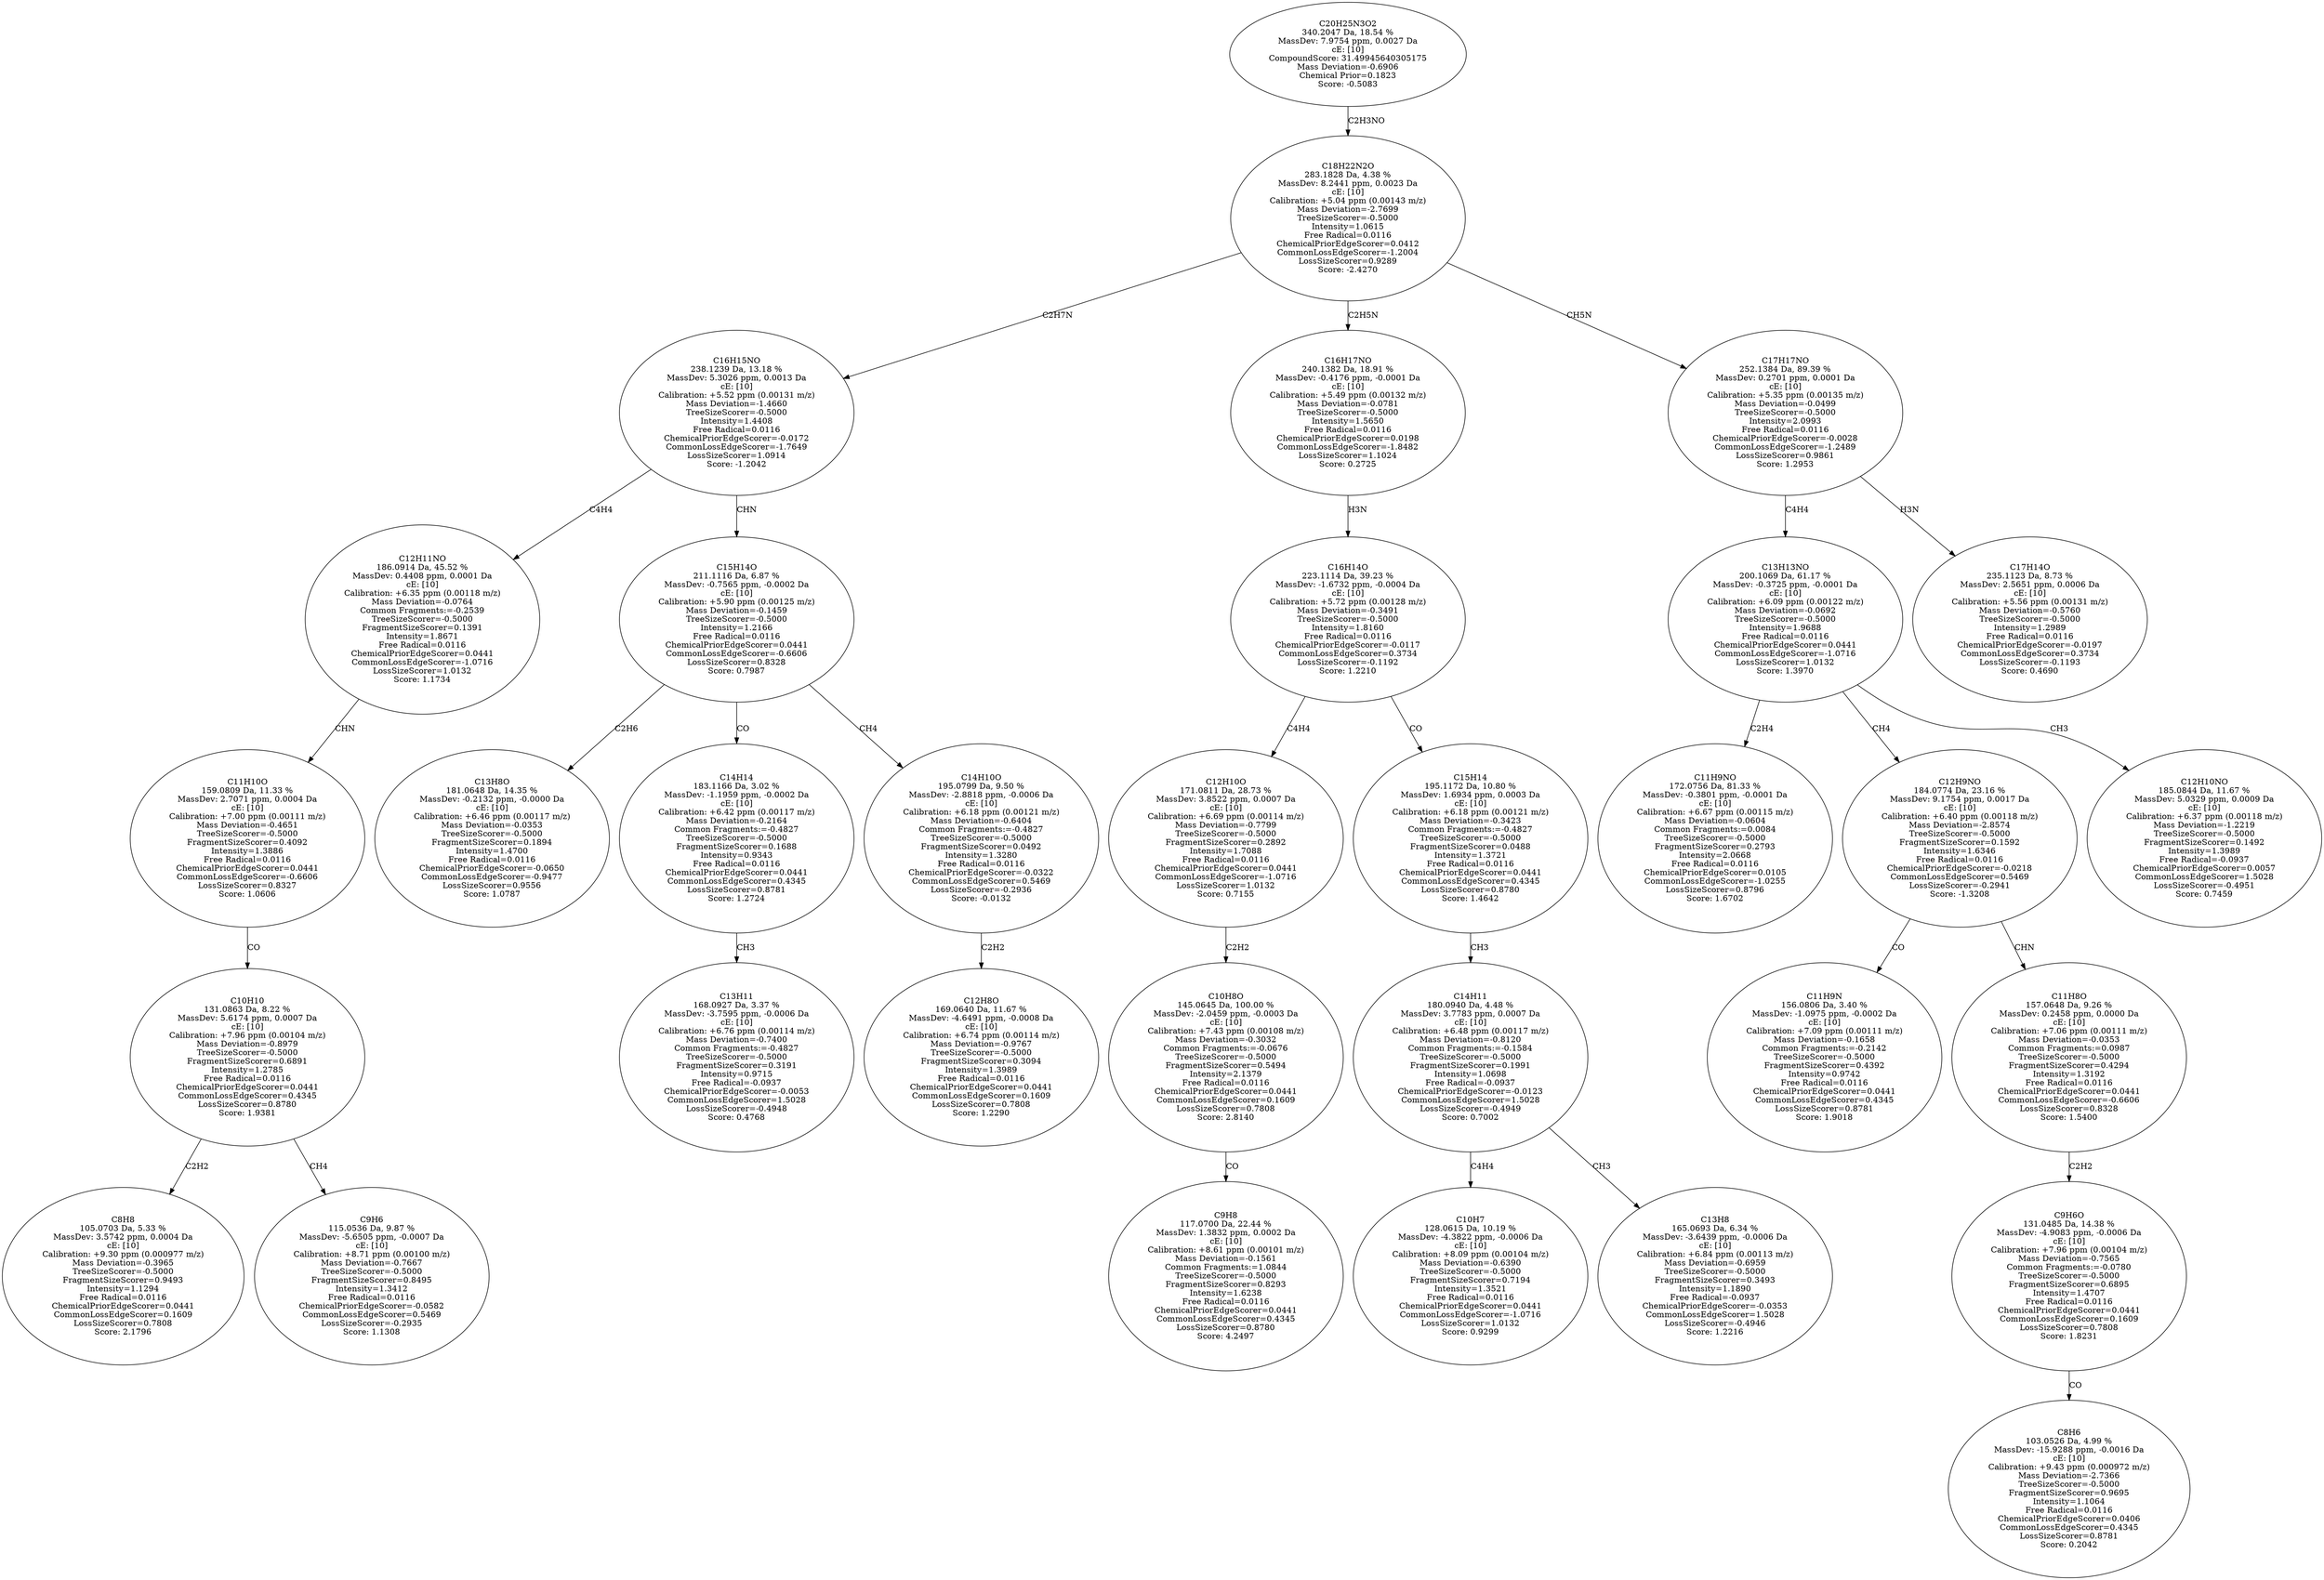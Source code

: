strict digraph {
v1 [label="C8H8\n105.0703 Da, 5.33 %\nMassDev: 3.5742 ppm, 0.0004 Da\ncE: [10]\nCalibration: +9.30 ppm (0.000977 m/z)\nMass Deviation=-0.3965\nTreeSizeScorer=-0.5000\nFragmentSizeScorer=0.9493\nIntensity=1.1294\nFree Radical=0.0116\nChemicalPriorEdgeScorer=0.0441\nCommonLossEdgeScorer=0.1609\nLossSizeScorer=0.7808\nScore: 2.1796"];
v2 [label="C9H6\n115.0536 Da, 9.87 %\nMassDev: -5.6505 ppm, -0.0007 Da\ncE: [10]\nCalibration: +8.71 ppm (0.00100 m/z)\nMass Deviation=-0.7667\nTreeSizeScorer=-0.5000\nFragmentSizeScorer=0.8495\nIntensity=1.3412\nFree Radical=0.0116\nChemicalPriorEdgeScorer=-0.0582\nCommonLossEdgeScorer=0.5469\nLossSizeScorer=-0.2935\nScore: 1.1308"];
v3 [label="C10H10\n131.0863 Da, 8.22 %\nMassDev: 5.6174 ppm, 0.0007 Da\ncE: [10]\nCalibration: +7.96 ppm (0.00104 m/z)\nMass Deviation=-0.8979\nTreeSizeScorer=-0.5000\nFragmentSizeScorer=0.6891\nIntensity=1.2785\nFree Radical=0.0116\nChemicalPriorEdgeScorer=0.0441\nCommonLossEdgeScorer=0.4345\nLossSizeScorer=0.8780\nScore: 1.9381"];
v4 [label="C11H10O\n159.0809 Da, 11.33 %\nMassDev: 2.7071 ppm, 0.0004 Da\ncE: [10]\nCalibration: +7.00 ppm (0.00111 m/z)\nMass Deviation=-0.4651\nTreeSizeScorer=-0.5000\nFragmentSizeScorer=0.4092\nIntensity=1.3886\nFree Radical=0.0116\nChemicalPriorEdgeScorer=0.0441\nCommonLossEdgeScorer=-0.6606\nLossSizeScorer=0.8327\nScore: 1.0606"];
v5 [label="C12H11NO\n186.0914 Da, 45.52 %\nMassDev: 0.4408 ppm, 0.0001 Da\ncE: [10]\nCalibration: +6.35 ppm (0.00118 m/z)\nMass Deviation=-0.0764\nCommon Fragments:=-0.2539\nTreeSizeScorer=-0.5000\nFragmentSizeScorer=0.1391\nIntensity=1.8671\nFree Radical=0.0116\nChemicalPriorEdgeScorer=0.0441\nCommonLossEdgeScorer=-1.0716\nLossSizeScorer=1.0132\nScore: 1.1734"];
v6 [label="C13H8O\n181.0648 Da, 14.35 %\nMassDev: -0.2132 ppm, -0.0000 Da\ncE: [10]\nCalibration: +6.46 ppm (0.00117 m/z)\nMass Deviation=-0.0353\nTreeSizeScorer=-0.5000\nFragmentSizeScorer=0.1894\nIntensity=1.4700\nFree Radical=0.0116\nChemicalPriorEdgeScorer=-0.0650\nCommonLossEdgeScorer=-0.9477\nLossSizeScorer=0.9556\nScore: 1.0787"];
v7 [label="C13H11\n168.0927 Da, 3.37 %\nMassDev: -3.7595 ppm, -0.0006 Da\ncE: [10]\nCalibration: +6.76 ppm (0.00114 m/z)\nMass Deviation=-0.7400\nCommon Fragments:=-0.4827\nTreeSizeScorer=-0.5000\nFragmentSizeScorer=0.3191\nIntensity=0.9715\nFree Radical=-0.0937\nChemicalPriorEdgeScorer=-0.0053\nCommonLossEdgeScorer=1.5028\nLossSizeScorer=-0.4948\nScore: 0.4768"];
v8 [label="C14H14\n183.1166 Da, 3.02 %\nMassDev: -1.1959 ppm, -0.0002 Da\ncE: [10]\nCalibration: +6.42 ppm (0.00117 m/z)\nMass Deviation=-0.2164\nCommon Fragments:=-0.4827\nTreeSizeScorer=-0.5000\nFragmentSizeScorer=0.1688\nIntensity=0.9343\nFree Radical=0.0116\nChemicalPriorEdgeScorer=0.0441\nCommonLossEdgeScorer=0.4345\nLossSizeScorer=0.8781\nScore: 1.2724"];
v9 [label="C12H8O\n169.0640 Da, 11.67 %\nMassDev: -4.6491 ppm, -0.0008 Da\ncE: [10]\nCalibration: +6.74 ppm (0.00114 m/z)\nMass Deviation=-0.9767\nTreeSizeScorer=-0.5000\nFragmentSizeScorer=0.3094\nIntensity=1.3989\nFree Radical=0.0116\nChemicalPriorEdgeScorer=0.0441\nCommonLossEdgeScorer=0.1609\nLossSizeScorer=0.7808\nScore: 1.2290"];
v10 [label="C14H10O\n195.0799 Da, 9.50 %\nMassDev: -2.8818 ppm, -0.0006 Da\ncE: [10]\nCalibration: +6.18 ppm (0.00121 m/z)\nMass Deviation=-0.6404\nCommon Fragments:=-0.4827\nTreeSizeScorer=-0.5000\nFragmentSizeScorer=0.0492\nIntensity=1.3280\nFree Radical=0.0116\nChemicalPriorEdgeScorer=-0.0322\nCommonLossEdgeScorer=0.5469\nLossSizeScorer=-0.2936\nScore: -0.0132"];
v11 [label="C15H14O\n211.1116 Da, 6.87 %\nMassDev: -0.7565 ppm, -0.0002 Da\ncE: [10]\nCalibration: +5.90 ppm (0.00125 m/z)\nMass Deviation=-0.1459\nTreeSizeScorer=-0.5000\nIntensity=1.2166\nFree Radical=0.0116\nChemicalPriorEdgeScorer=0.0441\nCommonLossEdgeScorer=-0.6606\nLossSizeScorer=0.8328\nScore: 0.7987"];
v12 [label="C16H15NO\n238.1239 Da, 13.18 %\nMassDev: 5.3026 ppm, 0.0013 Da\ncE: [10]\nCalibration: +5.52 ppm (0.00131 m/z)\nMass Deviation=-1.4660\nTreeSizeScorer=-0.5000\nIntensity=1.4408\nFree Radical=0.0116\nChemicalPriorEdgeScorer=-0.0172\nCommonLossEdgeScorer=-1.7649\nLossSizeScorer=1.0914\nScore: -1.2042"];
v13 [label="C9H8\n117.0700 Da, 22.44 %\nMassDev: 1.3832 ppm, 0.0002 Da\ncE: [10]\nCalibration: +8.61 ppm (0.00101 m/z)\nMass Deviation=-0.1561\nCommon Fragments:=1.0844\nTreeSizeScorer=-0.5000\nFragmentSizeScorer=0.8293\nIntensity=1.6238\nFree Radical=0.0116\nChemicalPriorEdgeScorer=0.0441\nCommonLossEdgeScorer=0.4345\nLossSizeScorer=0.8780\nScore: 4.2497"];
v14 [label="C10H8O\n145.0645 Da, 100.00 %\nMassDev: -2.0459 ppm, -0.0003 Da\ncE: [10]\nCalibration: +7.43 ppm (0.00108 m/z)\nMass Deviation=-0.3032\nCommon Fragments:=-0.0676\nTreeSizeScorer=-0.5000\nFragmentSizeScorer=0.5494\nIntensity=2.1379\nFree Radical=0.0116\nChemicalPriorEdgeScorer=0.0441\nCommonLossEdgeScorer=0.1609\nLossSizeScorer=0.7808\nScore: 2.8140"];
v15 [label="C12H10O\n171.0811 Da, 28.73 %\nMassDev: 3.8522 ppm, 0.0007 Da\ncE: [10]\nCalibration: +6.69 ppm (0.00114 m/z)\nMass Deviation=-0.7799\nTreeSizeScorer=-0.5000\nFragmentSizeScorer=0.2892\nIntensity=1.7088\nFree Radical=0.0116\nChemicalPriorEdgeScorer=0.0441\nCommonLossEdgeScorer=-1.0716\nLossSizeScorer=1.0132\nScore: 0.7155"];
v16 [label="C10H7\n128.0615 Da, 10.19 %\nMassDev: -4.3822 ppm, -0.0006 Da\ncE: [10]\nCalibration: +8.09 ppm (0.00104 m/z)\nMass Deviation=-0.6390\nTreeSizeScorer=-0.5000\nFragmentSizeScorer=0.7194\nIntensity=1.3521\nFree Radical=0.0116\nChemicalPriorEdgeScorer=0.0441\nCommonLossEdgeScorer=-1.0716\nLossSizeScorer=1.0132\nScore: 0.9299"];
v17 [label="C13H8\n165.0693 Da, 6.34 %\nMassDev: -3.6439 ppm, -0.0006 Da\ncE: [10]\nCalibration: +6.84 ppm (0.00113 m/z)\nMass Deviation=-0.6959\nTreeSizeScorer=-0.5000\nFragmentSizeScorer=0.3493\nIntensity=1.1890\nFree Radical=-0.0937\nChemicalPriorEdgeScorer=-0.0353\nCommonLossEdgeScorer=1.5028\nLossSizeScorer=-0.4946\nScore: 1.2216"];
v18 [label="C14H11\n180.0940 Da, 4.48 %\nMassDev: 3.7783 ppm, 0.0007 Da\ncE: [10]\nCalibration: +6.48 ppm (0.00117 m/z)\nMass Deviation=-0.8120\nCommon Fragments:=-0.1584\nTreeSizeScorer=-0.5000\nFragmentSizeScorer=0.1991\nIntensity=1.0698\nFree Radical=-0.0937\nChemicalPriorEdgeScorer=-0.0123\nCommonLossEdgeScorer=1.5028\nLossSizeScorer=-0.4949\nScore: 0.7002"];
v19 [label="C15H14\n195.1172 Da, 10.80 %\nMassDev: 1.6934 ppm, 0.0003 Da\ncE: [10]\nCalibration: +6.18 ppm (0.00121 m/z)\nMass Deviation=-0.3423\nCommon Fragments:=-0.4827\nTreeSizeScorer=-0.5000\nFragmentSizeScorer=0.0488\nIntensity=1.3721\nFree Radical=0.0116\nChemicalPriorEdgeScorer=0.0441\nCommonLossEdgeScorer=0.4345\nLossSizeScorer=0.8780\nScore: 1.4642"];
v20 [label="C16H14O\n223.1114 Da, 39.23 %\nMassDev: -1.6732 ppm, -0.0004 Da\ncE: [10]\nCalibration: +5.72 ppm (0.00128 m/z)\nMass Deviation=-0.3491\nTreeSizeScorer=-0.5000\nIntensity=1.8160\nFree Radical=0.0116\nChemicalPriorEdgeScorer=-0.0117\nCommonLossEdgeScorer=0.3734\nLossSizeScorer=-0.1192\nScore: 1.2210"];
v21 [label="C16H17NO\n240.1382 Da, 18.91 %\nMassDev: -0.4176 ppm, -0.0001 Da\ncE: [10]\nCalibration: +5.49 ppm (0.00132 m/z)\nMass Deviation=-0.0781\nTreeSizeScorer=-0.5000\nIntensity=1.5650\nFree Radical=0.0116\nChemicalPriorEdgeScorer=0.0198\nCommonLossEdgeScorer=-1.8482\nLossSizeScorer=1.1024\nScore: 0.2725"];
v22 [label="C11H9NO\n172.0756 Da, 81.33 %\nMassDev: -0.3801 ppm, -0.0001 Da\ncE: [10]\nCalibration: +6.67 ppm (0.00115 m/z)\nMass Deviation=-0.0604\nCommon Fragments:=0.0084\nTreeSizeScorer=-0.5000\nFragmentSizeScorer=0.2793\nIntensity=2.0668\nFree Radical=0.0116\nChemicalPriorEdgeScorer=0.0105\nCommonLossEdgeScorer=-1.0255\nLossSizeScorer=0.8796\nScore: 1.6702"];
v23 [label="C11H9N\n156.0806 Da, 3.40 %\nMassDev: -1.0975 ppm, -0.0002 Da\ncE: [10]\nCalibration: +7.09 ppm (0.00111 m/z)\nMass Deviation=-0.1658\nCommon Fragments:=-0.2142\nTreeSizeScorer=-0.5000\nFragmentSizeScorer=0.4392\nIntensity=0.9742\nFree Radical=0.0116\nChemicalPriorEdgeScorer=0.0441\nCommonLossEdgeScorer=0.4345\nLossSizeScorer=0.8781\nScore: 1.9018"];
v24 [label="C8H6\n103.0526 Da, 4.99 %\nMassDev: -15.9288 ppm, -0.0016 Da\ncE: [10]\nCalibration: +9.43 ppm (0.000972 m/z)\nMass Deviation=-2.7366\nTreeSizeScorer=-0.5000\nFragmentSizeScorer=0.9695\nIntensity=1.1064\nFree Radical=0.0116\nChemicalPriorEdgeScorer=0.0406\nCommonLossEdgeScorer=0.4345\nLossSizeScorer=0.8781\nScore: 0.2042"];
v25 [label="C9H6O\n131.0485 Da, 14.38 %\nMassDev: -4.9083 ppm, -0.0006 Da\ncE: [10]\nCalibration: +7.96 ppm (0.00104 m/z)\nMass Deviation=-0.7565\nCommon Fragments:=-0.0780\nTreeSizeScorer=-0.5000\nFragmentSizeScorer=0.6895\nIntensity=1.4707\nFree Radical=0.0116\nChemicalPriorEdgeScorer=0.0441\nCommonLossEdgeScorer=0.1609\nLossSizeScorer=0.7808\nScore: 1.8231"];
v26 [label="C11H8O\n157.0648 Da, 9.26 %\nMassDev: 0.2458 ppm, 0.0000 Da\ncE: [10]\nCalibration: +7.06 ppm (0.00111 m/z)\nMass Deviation=-0.0353\nCommon Fragments:=0.0987\nTreeSizeScorer=-0.5000\nFragmentSizeScorer=0.4294\nIntensity=1.3192\nFree Radical=0.0116\nChemicalPriorEdgeScorer=0.0441\nCommonLossEdgeScorer=-0.6606\nLossSizeScorer=0.8328\nScore: 1.5400"];
v27 [label="C12H9NO\n184.0774 Da, 23.16 %\nMassDev: 9.1754 ppm, 0.0017 Da\ncE: [10]\nCalibration: +6.40 ppm (0.00118 m/z)\nMass Deviation=-2.8574\nTreeSizeScorer=-0.5000\nFragmentSizeScorer=0.1592\nIntensity=1.6346\nFree Radical=0.0116\nChemicalPriorEdgeScorer=-0.0218\nCommonLossEdgeScorer=0.5469\nLossSizeScorer=-0.2941\nScore: -1.3208"];
v28 [label="C12H10NO\n185.0844 Da, 11.67 %\nMassDev: 5.0329 ppm, 0.0009 Da\ncE: [10]\nCalibration: +6.37 ppm (0.00118 m/z)\nMass Deviation=-1.2219\nTreeSizeScorer=-0.5000\nFragmentSizeScorer=0.1492\nIntensity=1.3989\nFree Radical=-0.0937\nChemicalPriorEdgeScorer=0.0057\nCommonLossEdgeScorer=1.5028\nLossSizeScorer=-0.4951\nScore: 0.7459"];
v29 [label="C13H13NO\n200.1069 Da, 61.17 %\nMassDev: -0.3725 ppm, -0.0001 Da\ncE: [10]\nCalibration: +6.09 ppm (0.00122 m/z)\nMass Deviation=-0.0692\nTreeSizeScorer=-0.5000\nIntensity=1.9688\nFree Radical=0.0116\nChemicalPriorEdgeScorer=0.0441\nCommonLossEdgeScorer=-1.0716\nLossSizeScorer=1.0132\nScore: 1.3970"];
v30 [label="C17H14O\n235.1123 Da, 8.73 %\nMassDev: 2.5651 ppm, 0.0006 Da\ncE: [10]\nCalibration: +5.56 ppm (0.00131 m/z)\nMass Deviation=-0.5760\nTreeSizeScorer=-0.5000\nIntensity=1.2989\nFree Radical=0.0116\nChemicalPriorEdgeScorer=-0.0197\nCommonLossEdgeScorer=0.3734\nLossSizeScorer=-0.1193\nScore: 0.4690"];
v31 [label="C17H17NO\n252.1384 Da, 89.39 %\nMassDev: 0.2701 ppm, 0.0001 Da\ncE: [10]\nCalibration: +5.35 ppm (0.00135 m/z)\nMass Deviation=-0.0499\nTreeSizeScorer=-0.5000\nIntensity=2.0993\nFree Radical=0.0116\nChemicalPriorEdgeScorer=-0.0028\nCommonLossEdgeScorer=-1.2489\nLossSizeScorer=0.9861\nScore: 1.2953"];
v32 [label="C18H22N2O\n283.1828 Da, 4.38 %\nMassDev: 8.2441 ppm, 0.0023 Da\ncE: [10]\nCalibration: +5.04 ppm (0.00143 m/z)\nMass Deviation=-2.7699\nTreeSizeScorer=-0.5000\nIntensity=1.0615\nFree Radical=0.0116\nChemicalPriorEdgeScorer=0.0412\nCommonLossEdgeScorer=-1.2004\nLossSizeScorer=0.9289\nScore: -2.4270"];
v33 [label="C20H25N3O2\n340.2047 Da, 18.54 %\nMassDev: 7.9754 ppm, 0.0027 Da\ncE: [10]\nCompoundScore: 31.49945640305175\nMass Deviation=-0.6906\nChemical Prior=0.1823\nScore: -0.5083"];
v3 -> v1 [label="C2H2"];
v3 -> v2 [label="CH4"];
v4 -> v3 [label="CO"];
v5 -> v4 [label="CHN"];
v12 -> v5 [label="C4H4"];
v11 -> v6 [label="C2H6"];
v8 -> v7 [label="CH3"];
v11 -> v8 [label="CO"];
v10 -> v9 [label="C2H2"];
v11 -> v10 [label="CH4"];
v12 -> v11 [label="CHN"];
v32 -> v12 [label="C2H7N"];
v14 -> v13 [label="CO"];
v15 -> v14 [label="C2H2"];
v20 -> v15 [label="C4H4"];
v18 -> v16 [label="C4H4"];
v18 -> v17 [label="CH3"];
v19 -> v18 [label="CH3"];
v20 -> v19 [label="CO"];
v21 -> v20 [label="H3N"];
v32 -> v21 [label="C2H5N"];
v29 -> v22 [label="C2H4"];
v27 -> v23 [label="CO"];
v25 -> v24 [label="CO"];
v26 -> v25 [label="C2H2"];
v27 -> v26 [label="CHN"];
v29 -> v27 [label="CH4"];
v29 -> v28 [label="CH3"];
v31 -> v29 [label="C4H4"];
v31 -> v30 [label="H3N"];
v32 -> v31 [label="CH5N"];
v33 -> v32 [label="C2H3NO"];
}